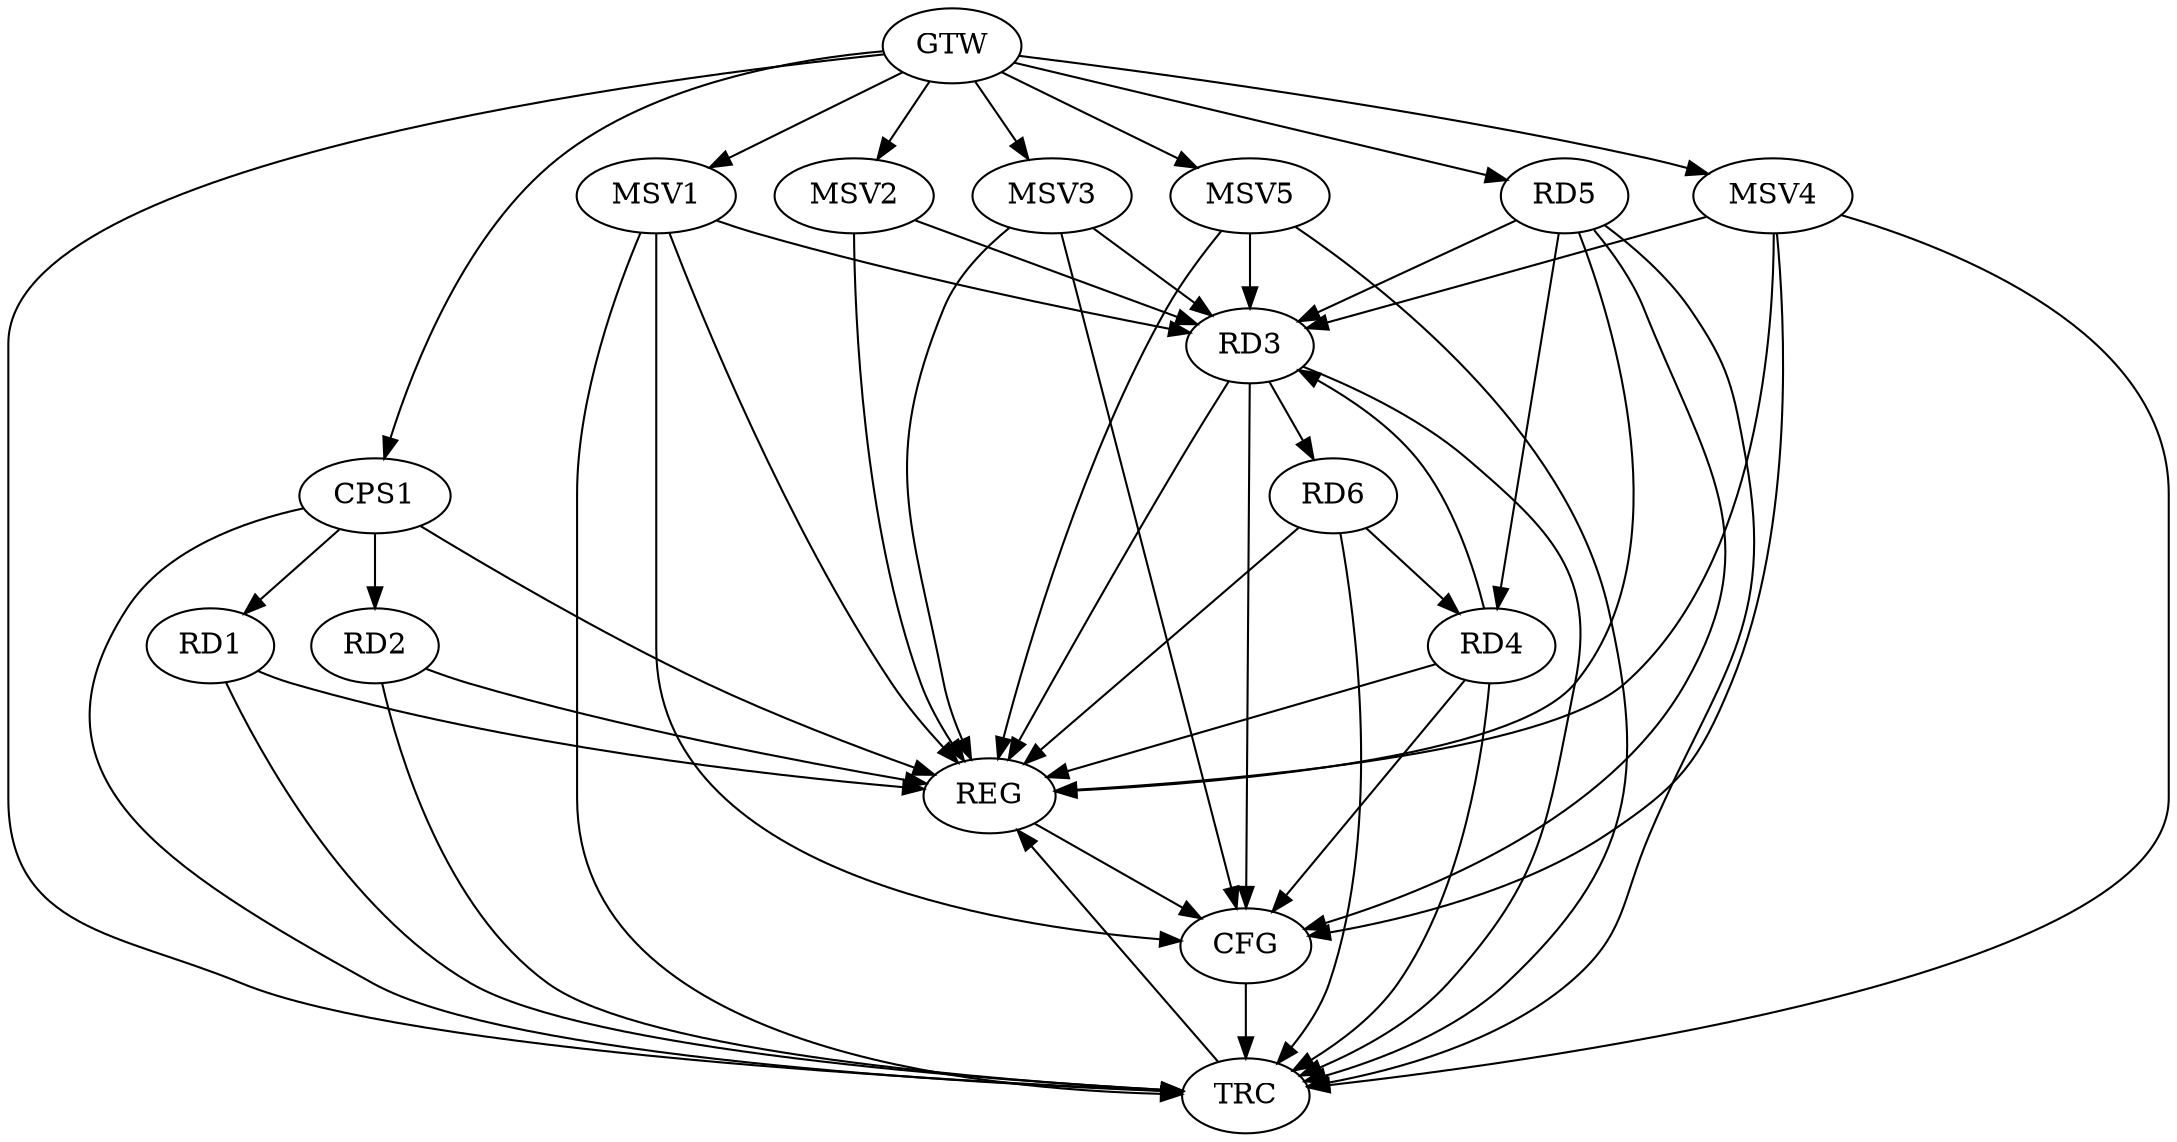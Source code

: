 strict digraph G {
  RD1 [ label="RD1" ];
  RD2 [ label="RD2" ];
  RD3 [ label="RD3" ];
  RD4 [ label="RD4" ];
  RD5 [ label="RD5" ];
  RD6 [ label="RD6" ];
  CPS1 [ label="CPS1" ];
  GTW [ label="GTW" ];
  REG [ label="REG" ];
  CFG [ label="CFG" ];
  TRC [ label="TRC" ];
  MSV1 [ label="MSV1" ];
  MSV2 [ label="MSV2" ];
  MSV3 [ label="MSV3" ];
  MSV4 [ label="MSV4" ];
  MSV5 [ label="MSV5" ];
  RD4 -> RD3;
  RD5 -> RD3;
  RD3 -> RD6;
  RD5 -> RD4;
  RD6 -> RD4;
  CPS1 -> RD1;
  CPS1 -> RD2;
  GTW -> RD5;
  GTW -> CPS1;
  RD1 -> REG;
  RD2 -> REG;
  RD3 -> REG;
  RD4 -> REG;
  RD5 -> REG;
  RD6 -> REG;
  CPS1 -> REG;
  RD5 -> CFG;
  RD4 -> CFG;
  RD3 -> CFG;
  REG -> CFG;
  RD1 -> TRC;
  RD2 -> TRC;
  RD3 -> TRC;
  RD4 -> TRC;
  RD5 -> TRC;
  RD6 -> TRC;
  CPS1 -> TRC;
  GTW -> TRC;
  CFG -> TRC;
  TRC -> REG;
  MSV1 -> RD3;
  GTW -> MSV1;
  MSV1 -> REG;
  MSV1 -> TRC;
  MSV1 -> CFG;
  MSV2 -> RD3;
  GTW -> MSV2;
  MSV2 -> REG;
  MSV3 -> RD3;
  GTW -> MSV3;
  MSV3 -> REG;
  MSV3 -> CFG;
  MSV4 -> RD3;
  GTW -> MSV4;
  MSV4 -> REG;
  MSV4 -> TRC;
  MSV4 -> CFG;
  MSV5 -> RD3;
  GTW -> MSV5;
  MSV5 -> REG;
  MSV5 -> TRC;
}
